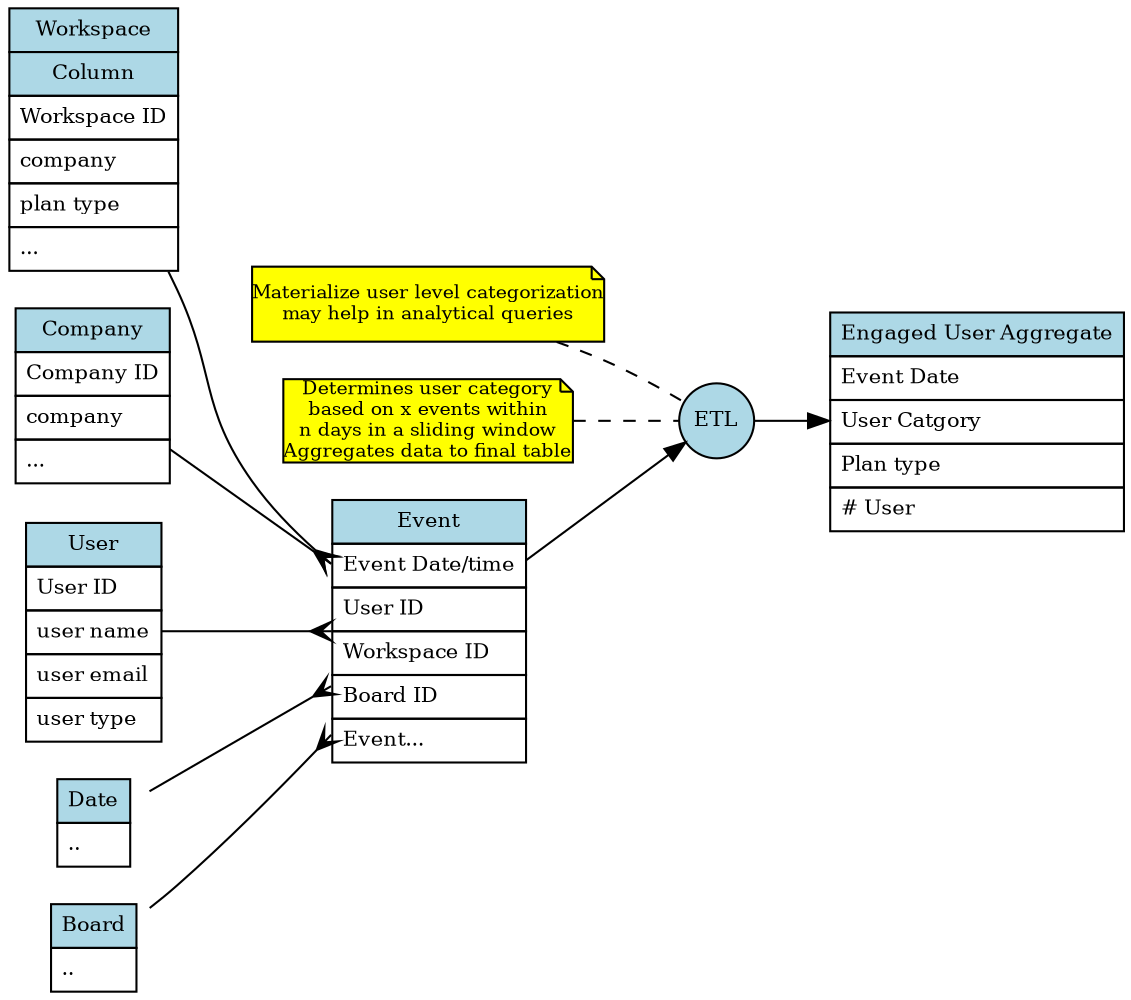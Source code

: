digraph G { 
    //  
    // Defaults
    //  
 
    // Box for entities
    node [shape=none, margin=0, fontsize=10]
 
    // One-to-many relation (from one, to many)
    edge [arrowhead=crow, arrowtail=none, dir=both]
    rankdir="LR"
 
    //  
    // Entities
    //  
    Event [label=<
        <table border="0" cellborder="1" cellspacing="0" cellpadding="4">
            <tr><td bgcolor="lightblue">Event</td></tr>
            <tr><td align="left">Event Date/time</td></tr>
            <tr><td align="left">User ID</td></tr>
            <tr><td align="left">Workspace ID</td></tr>
            <tr><td align="left">Board ID</td></tr>
            <tr><td align="left">Event...</td></tr>
        </table>
    >]
 
    Workspace [label=<
        <table border="0" cellborder="1" cellspacing="0" cellpadding="4">
            <tr><td bgcolor="lightblue" colspan="1">Workspace</td></tr>
            <tr><td bgcolor="lightblue">Column</td></tr>
            <tr><td align="left">Workspace ID</td></tr>
            <tr><td align="left">company</td></tr>
            <tr><td align="left">plan type</td></tr>
            <tr><td align="left">...</td></tr>
        </table>
    >]  
    
    Company [label=<
        <table border="0" cellborder="1" cellspacing="0" cellpadding="4">

            <tr><td bgcolor="lightblue">Company</td></tr>
            <tr><td align="left">Company ID</td></tr>
            <tr><td align="left">company</td></tr>
            <tr><td align="left">...</td></tr>
        </table>
    >]
    
    User [label=<
        <table border="0" cellborder="1" cellspacing="0" cellpadding="4">
            <tr><td bgcolor="lightblue" colspan="1">User</td></tr>
            <tr><td align="left">User ID</td></tr>
            <tr><td align="left">user name</td></tr>
            <tr><td align="left">user email</td></tr>
            <tr><td align="left">user type</td></tr>
        </table>
    >]
 
     Date [label=<
        <table border="0" cellborder="1" cellspacing="0" cellpadding="4">

            <tr><td bgcolor="lightblue">Date</td></tr>
            <tr><td align="left">..</td></tr>
        </table>
    >]
    
     Board[label=<
        <table border="0" cellborder="1" cellspacing="0" cellpadding="4">

            <tr><td bgcolor="lightblue">Board</td></tr>
            <tr><td align="left">..</td></tr>
        </table>
    >]
    
     
    ETL[shape="circle" style="filled" fillcolor="lightblue"]
     
     
    Agg_Event [label=<
        <table border="0" cellborder="1" cellspacing="0" cellpadding="4">
            <tr><td bgcolor="lightblue">Engaged User Aggregate</td></tr>
            <tr><td align="left">Event Date</td></tr>
            <tr><td align="left">User Catgory</td></tr>
            <tr><td align="left">Plan type</td></tr>
            <tr><td align="left"># User</td></tr>
        </table>
    >]
    
    etl_comment [shape="note" fontsize=9fillcolor="yellow" style="filled" label="Materialize user level categorization\nmay help in analytical queries"]
    Agg_comment [shape="note" fontsize=9fillcolor="yellow" style="filled" label="Determines user category\n based on x events within \nn days in a sliding window\nAggregates data to final table"]
    //  
    // Relationships
    //  
    Workspace->Event;
    Company->Event;
    User -> Event;
    Date -> Event;
    Board -> Event;
    Event -> ETL -> Agg_Event[arrowhead="normal"];
    Agg_comment -> ETL [arrowhead="none" style="dashed"]
    etl_comment -> ETL[arrowhead="none" style="dashed"];
}